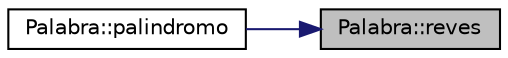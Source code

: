 digraph "Palabra::reves"
{
 // LATEX_PDF_SIZE
  edge [fontname="Helvetica",fontsize="10",labelfontname="Helvetica",labelfontsize="10"];
  node [fontname="Helvetica",fontsize="10",shape=record];
  rankdir="RL";
  Node50 [label="Palabra::reves",height=0.2,width=0.4,color="black", fillcolor="grey75", style="filled", fontcolor="black",tooltip=" "];
  Node50 -> Node51 [dir="back",color="midnightblue",fontsize="10",style="solid",fontname="Helvetica"];
  Node51 [label="Palabra::palindromo",height=0.2,width=0.4,color="black", fillcolor="white", style="filled",URL="$class_palabra.html#a9f1cabc568de7ddcc82ff4fc3c4799e9",tooltip=" "];
}
